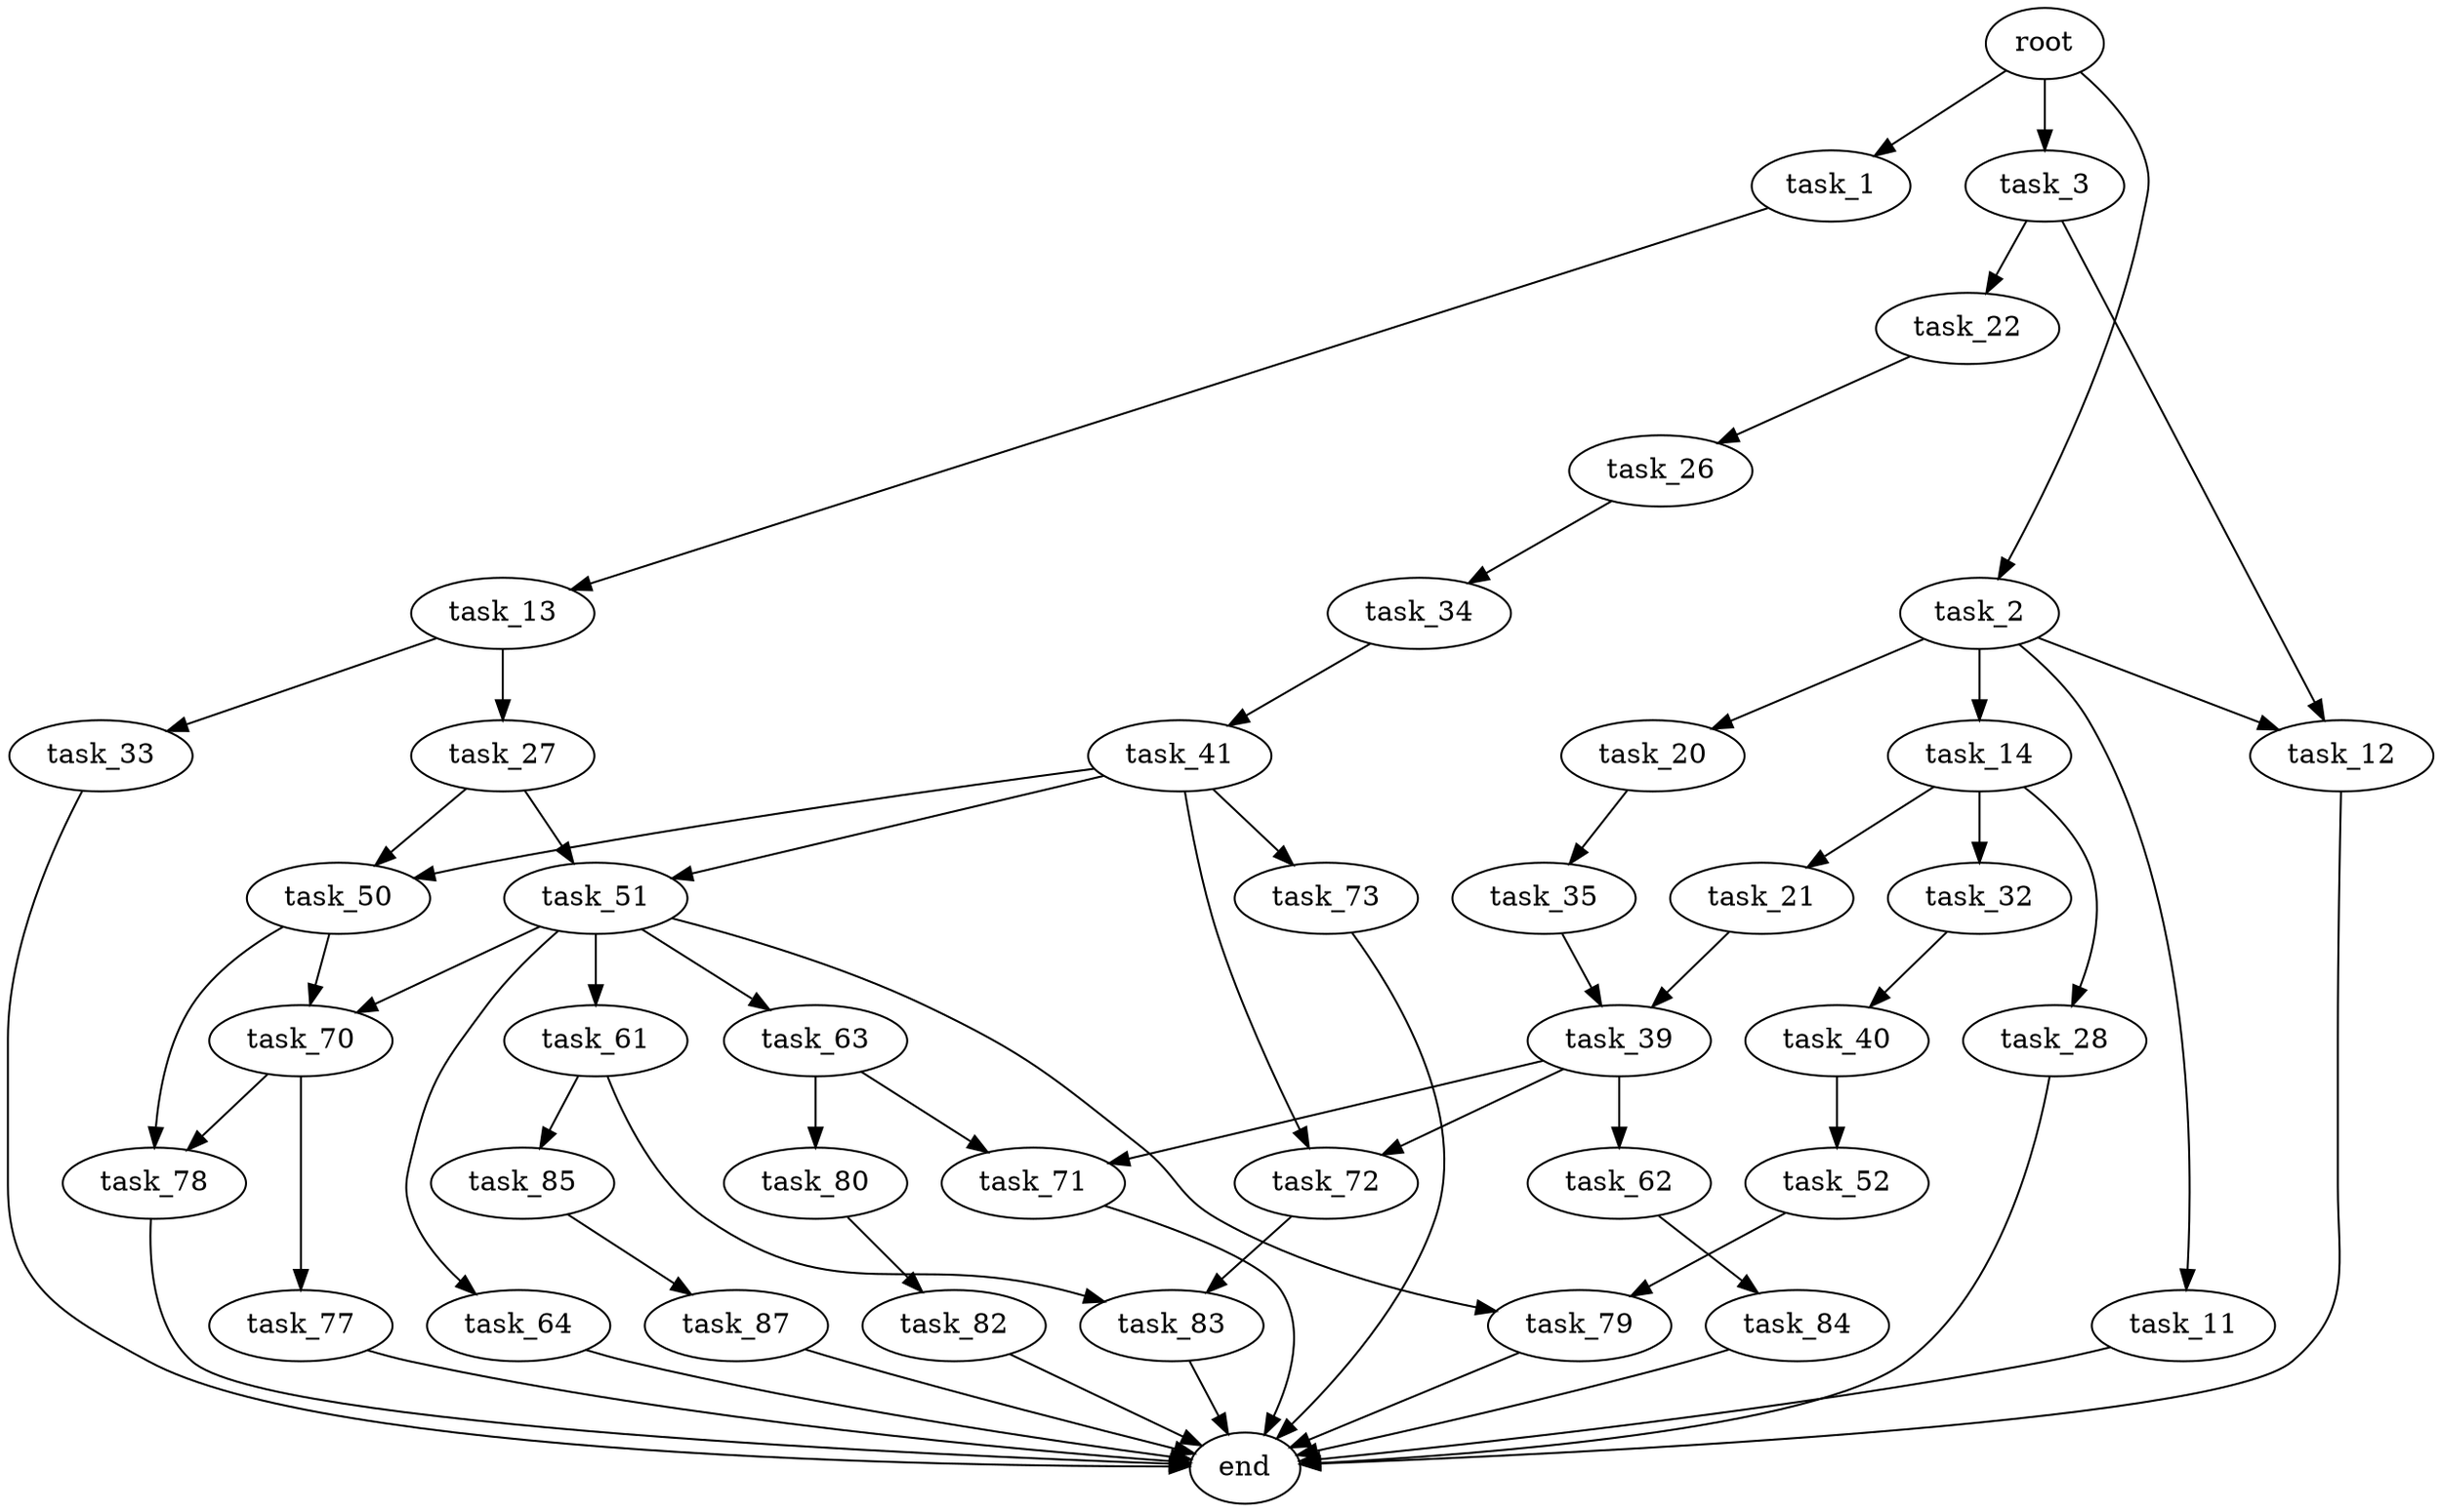 digraph G {
  root [size="0.000000"];
  task_1 [size="8478550266.000000"];
  task_2 [size="35613293624.000000"];
  task_3 [size="68719476736.000000"];
  task_13 [size="782757789696.000000"];
  task_11 [size="12710969880.000000"];
  task_12 [size="1073741824000.000000"];
  task_14 [size="248276019155.000000"];
  task_20 [size="42619273568.000000"];
  task_22 [size="368293445632.000000"];
  end [size="0.000000"];
  task_27 [size="2895738893.000000"];
  task_33 [size="7296787152.000000"];
  task_21 [size="410847443314.000000"];
  task_28 [size="1372739694.000000"];
  task_32 [size="8589934592.000000"];
  task_35 [size="1387064373143.000000"];
  task_39 [size="110828311326.000000"];
  task_26 [size="18299856021.000000"];
  task_34 [size="28991029248.000000"];
  task_50 [size="19795592380.000000"];
  task_51 [size="28991029248.000000"];
  task_40 [size="549755813888.000000"];
  task_41 [size="231928233984.000000"];
  task_62 [size="326850274019.000000"];
  task_71 [size="36655519081.000000"];
  task_72 [size="668257694.000000"];
  task_52 [size="166622689152.000000"];
  task_73 [size="6230311106.000000"];
  task_70 [size="46987385797.000000"];
  task_78 [size="68719476736.000000"];
  task_61 [size="21296194770.000000"];
  task_63 [size="38840076087.000000"];
  task_64 [size="1743281772.000000"];
  task_79 [size="244911004192.000000"];
  task_83 [size="368293445632.000000"];
  task_85 [size="231928233984.000000"];
  task_84 [size="3117297600.000000"];
  task_80 [size="134217728000.000000"];
  task_77 [size="7962180748.000000"];
  task_82 [size="388558959846.000000"];
  task_87 [size="17093962421.000000"];

  root -> task_1 [size="1.000000"];
  root -> task_2 [size="1.000000"];
  root -> task_3 [size="1.000000"];
  task_1 -> task_13 [size="536870912.000000"];
  task_2 -> task_11 [size="679477248.000000"];
  task_2 -> task_12 [size="679477248.000000"];
  task_2 -> task_14 [size="679477248.000000"];
  task_2 -> task_20 [size="679477248.000000"];
  task_3 -> task_12 [size="134217728.000000"];
  task_3 -> task_22 [size="134217728.000000"];
  task_13 -> task_27 [size="679477248.000000"];
  task_13 -> task_33 [size="679477248.000000"];
  task_11 -> end [size="1.000000"];
  task_12 -> end [size="1.000000"];
  task_14 -> task_21 [size="209715200.000000"];
  task_14 -> task_28 [size="209715200.000000"];
  task_14 -> task_32 [size="209715200.000000"];
  task_20 -> task_35 [size="33554432.000000"];
  task_22 -> task_26 [size="411041792.000000"];
  task_27 -> task_50 [size="75497472.000000"];
  task_27 -> task_51 [size="75497472.000000"];
  task_33 -> end [size="1.000000"];
  task_21 -> task_39 [size="838860800.000000"];
  task_28 -> end [size="1.000000"];
  task_32 -> task_40 [size="33554432.000000"];
  task_35 -> task_39 [size="838860800.000000"];
  task_39 -> task_62 [size="75497472.000000"];
  task_39 -> task_71 [size="75497472.000000"];
  task_39 -> task_72 [size="75497472.000000"];
  task_26 -> task_34 [size="411041792.000000"];
  task_34 -> task_41 [size="75497472.000000"];
  task_50 -> task_70 [size="536870912.000000"];
  task_50 -> task_78 [size="536870912.000000"];
  task_51 -> task_61 [size="75497472.000000"];
  task_51 -> task_63 [size="75497472.000000"];
  task_51 -> task_64 [size="75497472.000000"];
  task_51 -> task_70 [size="75497472.000000"];
  task_51 -> task_79 [size="75497472.000000"];
  task_40 -> task_52 [size="536870912.000000"];
  task_41 -> task_50 [size="301989888.000000"];
  task_41 -> task_51 [size="301989888.000000"];
  task_41 -> task_72 [size="301989888.000000"];
  task_41 -> task_73 [size="301989888.000000"];
  task_62 -> task_84 [size="209715200.000000"];
  task_71 -> end [size="1.000000"];
  task_72 -> task_83 [size="33554432.000000"];
  task_52 -> task_79 [size="134217728.000000"];
  task_73 -> end [size="1.000000"];
  task_70 -> task_77 [size="33554432.000000"];
  task_70 -> task_78 [size="33554432.000000"];
  task_78 -> end [size="1.000000"];
  task_61 -> task_83 [size="536870912.000000"];
  task_61 -> task_85 [size="536870912.000000"];
  task_63 -> task_71 [size="75497472.000000"];
  task_63 -> task_80 [size="75497472.000000"];
  task_64 -> end [size="1.000000"];
  task_79 -> end [size="1.000000"];
  task_83 -> end [size="1.000000"];
  task_85 -> task_87 [size="301989888.000000"];
  task_84 -> end [size="1.000000"];
  task_80 -> task_82 [size="209715200.000000"];
  task_77 -> end [size="1.000000"];
  task_82 -> end [size="1.000000"];
  task_87 -> end [size="1.000000"];
}
